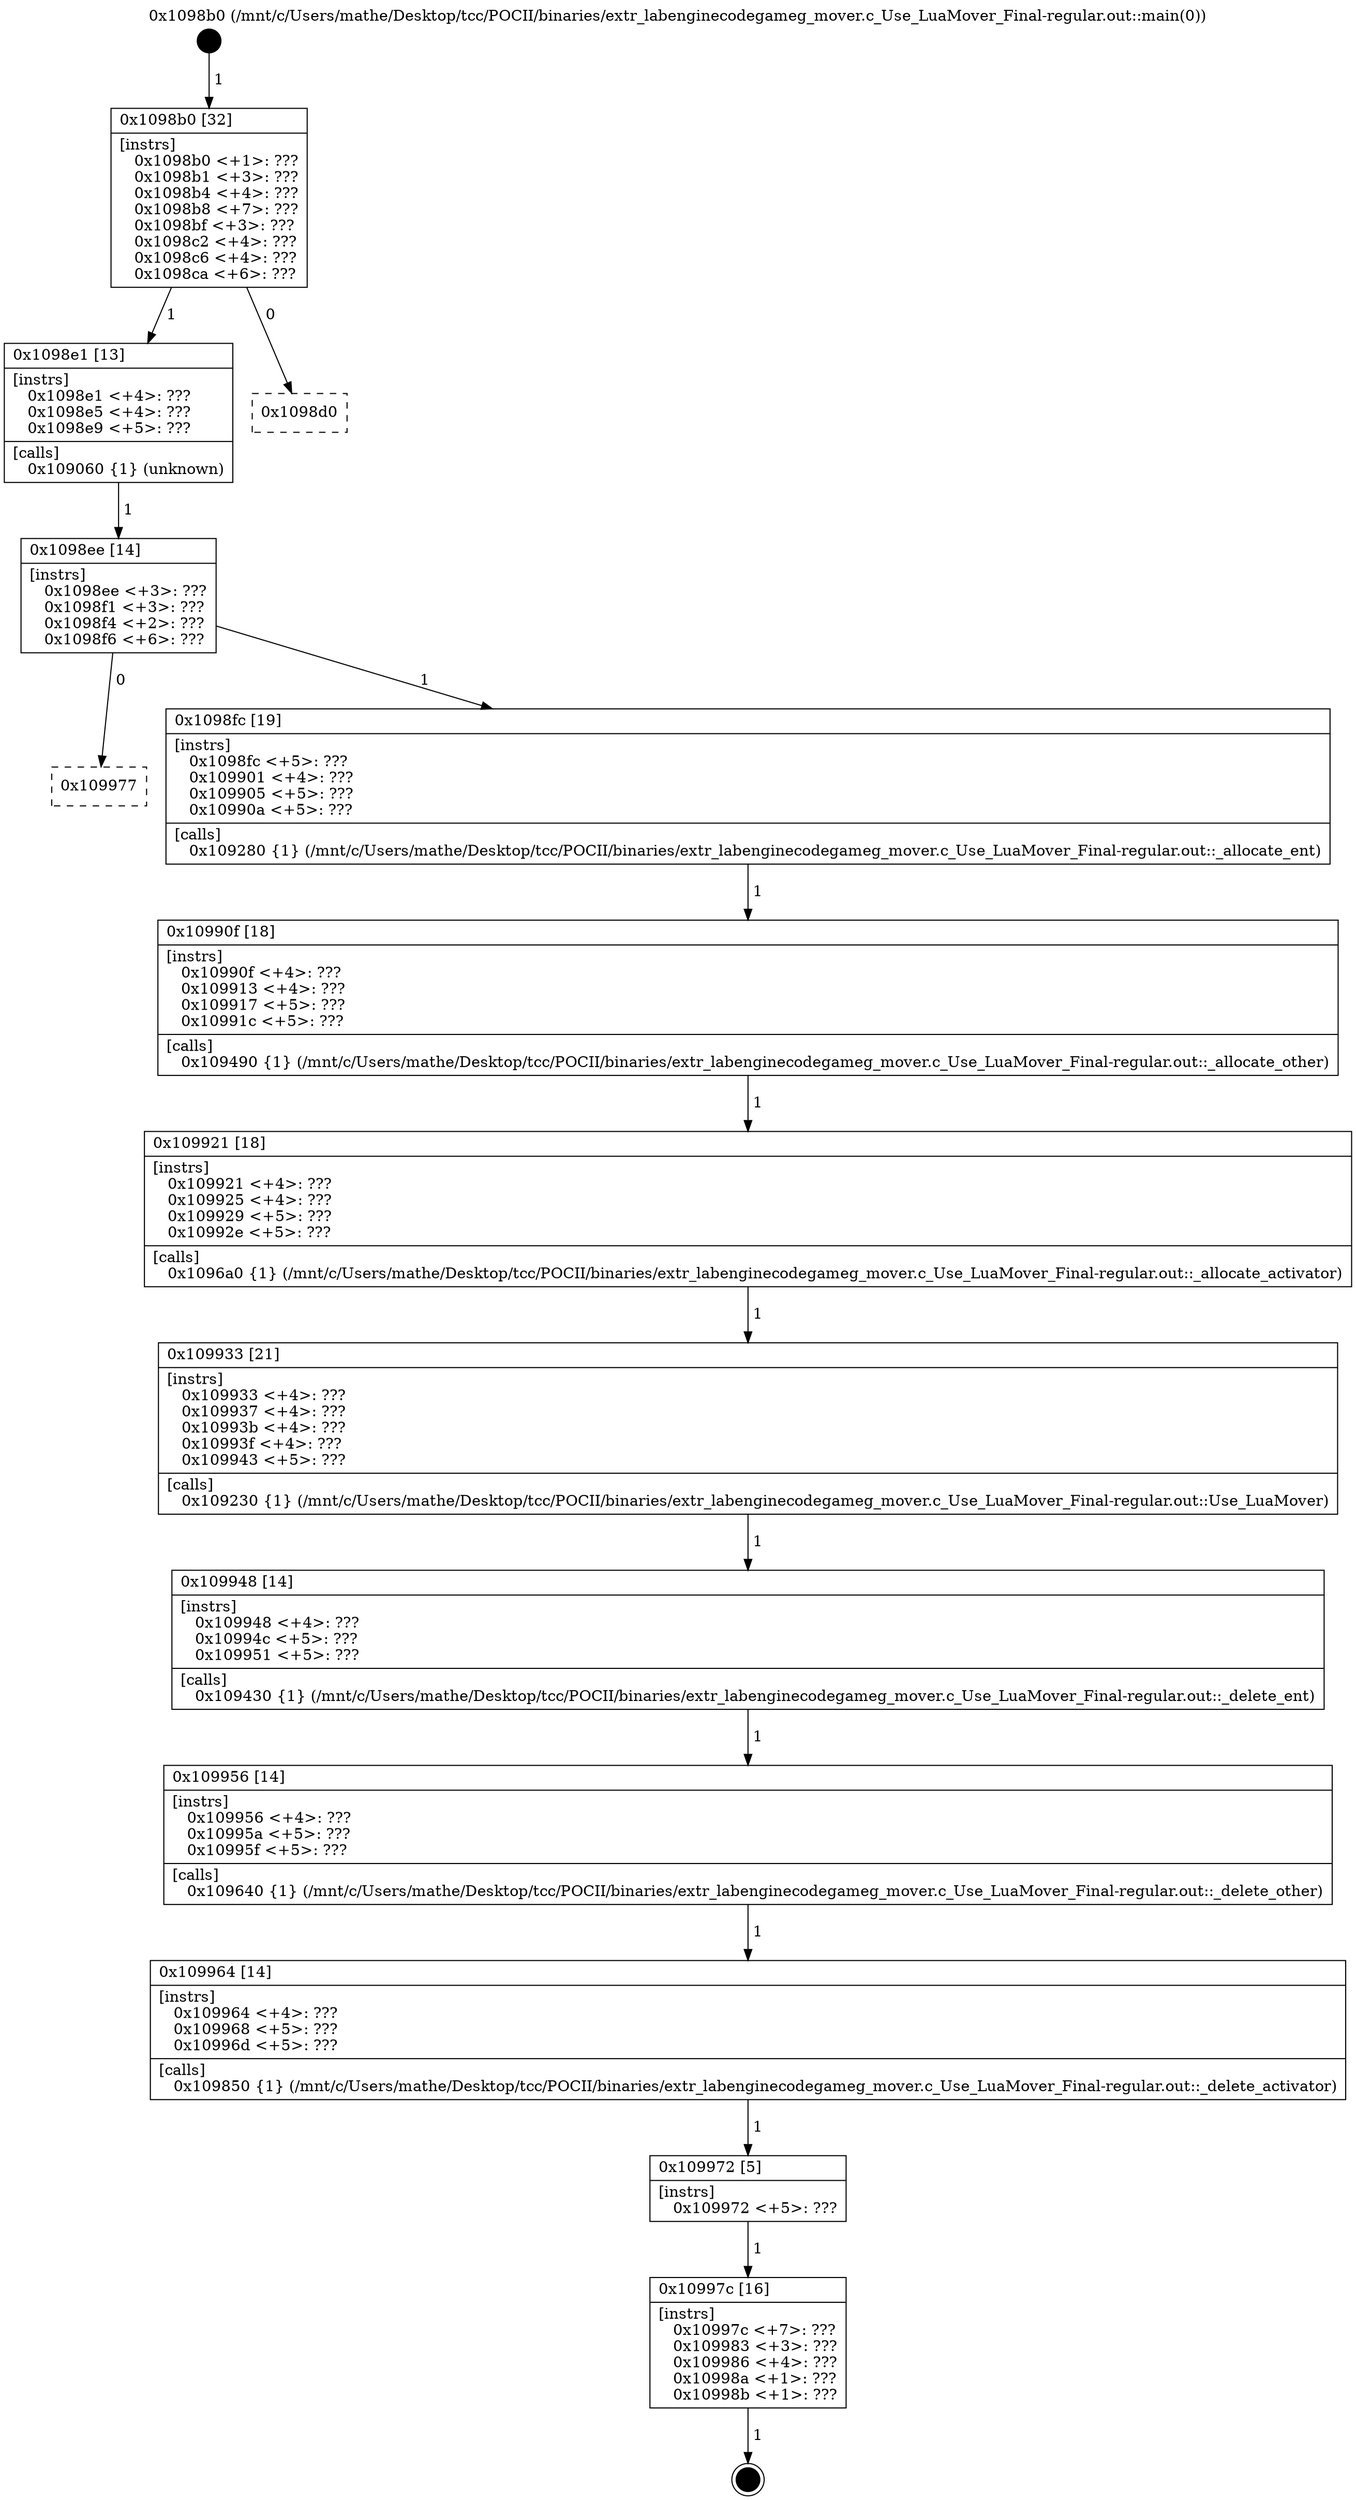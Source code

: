 digraph "0x1098b0" {
  label = "0x1098b0 (/mnt/c/Users/mathe/Desktop/tcc/POCII/binaries/extr_labenginecodegameg_mover.c_Use_LuaMover_Final-regular.out::main(0))"
  labelloc = "t"
  node[shape=record]

  Entry [label="",width=0.3,height=0.3,shape=circle,fillcolor=black,style=filled]
  "0x1098b0" [label="{
     0x1098b0 [32]\l
     | [instrs]\l
     &nbsp;&nbsp;0x1098b0 \<+1\>: ???\l
     &nbsp;&nbsp;0x1098b1 \<+3\>: ???\l
     &nbsp;&nbsp;0x1098b4 \<+4\>: ???\l
     &nbsp;&nbsp;0x1098b8 \<+7\>: ???\l
     &nbsp;&nbsp;0x1098bf \<+3\>: ???\l
     &nbsp;&nbsp;0x1098c2 \<+4\>: ???\l
     &nbsp;&nbsp;0x1098c6 \<+4\>: ???\l
     &nbsp;&nbsp;0x1098ca \<+6\>: ???\l
  }"]
  "0x1098e1" [label="{
     0x1098e1 [13]\l
     | [instrs]\l
     &nbsp;&nbsp;0x1098e1 \<+4\>: ???\l
     &nbsp;&nbsp;0x1098e5 \<+4\>: ???\l
     &nbsp;&nbsp;0x1098e9 \<+5\>: ???\l
     | [calls]\l
     &nbsp;&nbsp;0x109060 \{1\} (unknown)\l
  }"]
  "0x1098d0" [label="{
     0x1098d0\l
  }", style=dashed]
  "0x1098ee" [label="{
     0x1098ee [14]\l
     | [instrs]\l
     &nbsp;&nbsp;0x1098ee \<+3\>: ???\l
     &nbsp;&nbsp;0x1098f1 \<+3\>: ???\l
     &nbsp;&nbsp;0x1098f4 \<+2\>: ???\l
     &nbsp;&nbsp;0x1098f6 \<+6\>: ???\l
  }"]
  "0x109977" [label="{
     0x109977\l
  }", style=dashed]
  "0x1098fc" [label="{
     0x1098fc [19]\l
     | [instrs]\l
     &nbsp;&nbsp;0x1098fc \<+5\>: ???\l
     &nbsp;&nbsp;0x109901 \<+4\>: ???\l
     &nbsp;&nbsp;0x109905 \<+5\>: ???\l
     &nbsp;&nbsp;0x10990a \<+5\>: ???\l
     | [calls]\l
     &nbsp;&nbsp;0x109280 \{1\} (/mnt/c/Users/mathe/Desktop/tcc/POCII/binaries/extr_labenginecodegameg_mover.c_Use_LuaMover_Final-regular.out::_allocate_ent)\l
  }"]
  Exit [label="",width=0.3,height=0.3,shape=circle,fillcolor=black,style=filled,peripheries=2]
  "0x10990f" [label="{
     0x10990f [18]\l
     | [instrs]\l
     &nbsp;&nbsp;0x10990f \<+4\>: ???\l
     &nbsp;&nbsp;0x109913 \<+4\>: ???\l
     &nbsp;&nbsp;0x109917 \<+5\>: ???\l
     &nbsp;&nbsp;0x10991c \<+5\>: ???\l
     | [calls]\l
     &nbsp;&nbsp;0x109490 \{1\} (/mnt/c/Users/mathe/Desktop/tcc/POCII/binaries/extr_labenginecodegameg_mover.c_Use_LuaMover_Final-regular.out::_allocate_other)\l
  }"]
  "0x109921" [label="{
     0x109921 [18]\l
     | [instrs]\l
     &nbsp;&nbsp;0x109921 \<+4\>: ???\l
     &nbsp;&nbsp;0x109925 \<+4\>: ???\l
     &nbsp;&nbsp;0x109929 \<+5\>: ???\l
     &nbsp;&nbsp;0x10992e \<+5\>: ???\l
     | [calls]\l
     &nbsp;&nbsp;0x1096a0 \{1\} (/mnt/c/Users/mathe/Desktop/tcc/POCII/binaries/extr_labenginecodegameg_mover.c_Use_LuaMover_Final-regular.out::_allocate_activator)\l
  }"]
  "0x109933" [label="{
     0x109933 [21]\l
     | [instrs]\l
     &nbsp;&nbsp;0x109933 \<+4\>: ???\l
     &nbsp;&nbsp;0x109937 \<+4\>: ???\l
     &nbsp;&nbsp;0x10993b \<+4\>: ???\l
     &nbsp;&nbsp;0x10993f \<+4\>: ???\l
     &nbsp;&nbsp;0x109943 \<+5\>: ???\l
     | [calls]\l
     &nbsp;&nbsp;0x109230 \{1\} (/mnt/c/Users/mathe/Desktop/tcc/POCII/binaries/extr_labenginecodegameg_mover.c_Use_LuaMover_Final-regular.out::Use_LuaMover)\l
  }"]
  "0x109948" [label="{
     0x109948 [14]\l
     | [instrs]\l
     &nbsp;&nbsp;0x109948 \<+4\>: ???\l
     &nbsp;&nbsp;0x10994c \<+5\>: ???\l
     &nbsp;&nbsp;0x109951 \<+5\>: ???\l
     | [calls]\l
     &nbsp;&nbsp;0x109430 \{1\} (/mnt/c/Users/mathe/Desktop/tcc/POCII/binaries/extr_labenginecodegameg_mover.c_Use_LuaMover_Final-regular.out::_delete_ent)\l
  }"]
  "0x109956" [label="{
     0x109956 [14]\l
     | [instrs]\l
     &nbsp;&nbsp;0x109956 \<+4\>: ???\l
     &nbsp;&nbsp;0x10995a \<+5\>: ???\l
     &nbsp;&nbsp;0x10995f \<+5\>: ???\l
     | [calls]\l
     &nbsp;&nbsp;0x109640 \{1\} (/mnt/c/Users/mathe/Desktop/tcc/POCII/binaries/extr_labenginecodegameg_mover.c_Use_LuaMover_Final-regular.out::_delete_other)\l
  }"]
  "0x109964" [label="{
     0x109964 [14]\l
     | [instrs]\l
     &nbsp;&nbsp;0x109964 \<+4\>: ???\l
     &nbsp;&nbsp;0x109968 \<+5\>: ???\l
     &nbsp;&nbsp;0x10996d \<+5\>: ???\l
     | [calls]\l
     &nbsp;&nbsp;0x109850 \{1\} (/mnt/c/Users/mathe/Desktop/tcc/POCII/binaries/extr_labenginecodegameg_mover.c_Use_LuaMover_Final-regular.out::_delete_activator)\l
  }"]
  "0x109972" [label="{
     0x109972 [5]\l
     | [instrs]\l
     &nbsp;&nbsp;0x109972 \<+5\>: ???\l
  }"]
  "0x10997c" [label="{
     0x10997c [16]\l
     | [instrs]\l
     &nbsp;&nbsp;0x10997c \<+7\>: ???\l
     &nbsp;&nbsp;0x109983 \<+3\>: ???\l
     &nbsp;&nbsp;0x109986 \<+4\>: ???\l
     &nbsp;&nbsp;0x10998a \<+1\>: ???\l
     &nbsp;&nbsp;0x10998b \<+1\>: ???\l
  }"]
  Entry -> "0x1098b0" [label=" 1"]
  "0x1098b0" -> "0x1098e1" [label=" 1"]
  "0x1098b0" -> "0x1098d0" [label=" 0"]
  "0x1098e1" -> "0x1098ee" [label=" 1"]
  "0x1098ee" -> "0x109977" [label=" 0"]
  "0x1098ee" -> "0x1098fc" [label=" 1"]
  "0x10997c" -> Exit [label=" 1"]
  "0x1098fc" -> "0x10990f" [label=" 1"]
  "0x10990f" -> "0x109921" [label=" 1"]
  "0x109921" -> "0x109933" [label=" 1"]
  "0x109933" -> "0x109948" [label=" 1"]
  "0x109948" -> "0x109956" [label=" 1"]
  "0x109956" -> "0x109964" [label=" 1"]
  "0x109964" -> "0x109972" [label=" 1"]
  "0x109972" -> "0x10997c" [label=" 1"]
}
